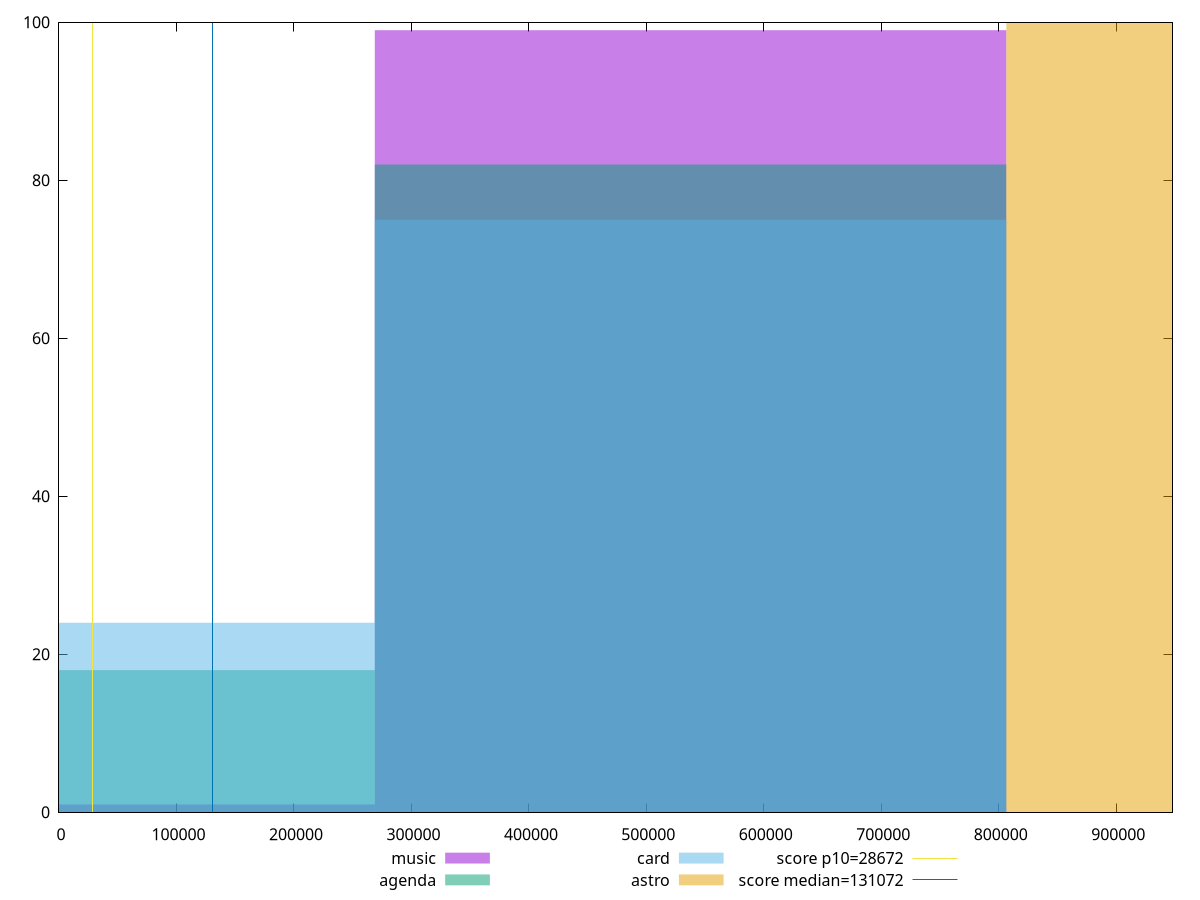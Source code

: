 reset

$music <<EOF
537626.7583569963 99
0 1
EOF

$agenda <<EOF
537626.7583569963 82
0 18
EOF

$card <<EOF
537626.7583569963 75
0 24
EOF

$astro <<EOF
1075253.5167139927 100
EOF

set key outside below
set boxwidth 537626.7583569963
set xrange [0:947889.0695277777]
set yrange [0:100]
set trange [0:100]
set style fill transparent solid 0.5 noborder

set parametric
set terminal svg size 640, 520 enhanced background rgb 'white'
set output "report/report_00029_2021-02-24T13-36-40.390Z/uses-long-cache-ttl/comparison/histogram/all_raw.svg"

plot $music title "music" with boxes, \
     $agenda title "agenda" with boxes, \
     $card title "card" with boxes, \
     $astro title "astro" with boxes, \
     28672,t title "score p10=28672", \
     131072,t title "score median=131072"

reset
